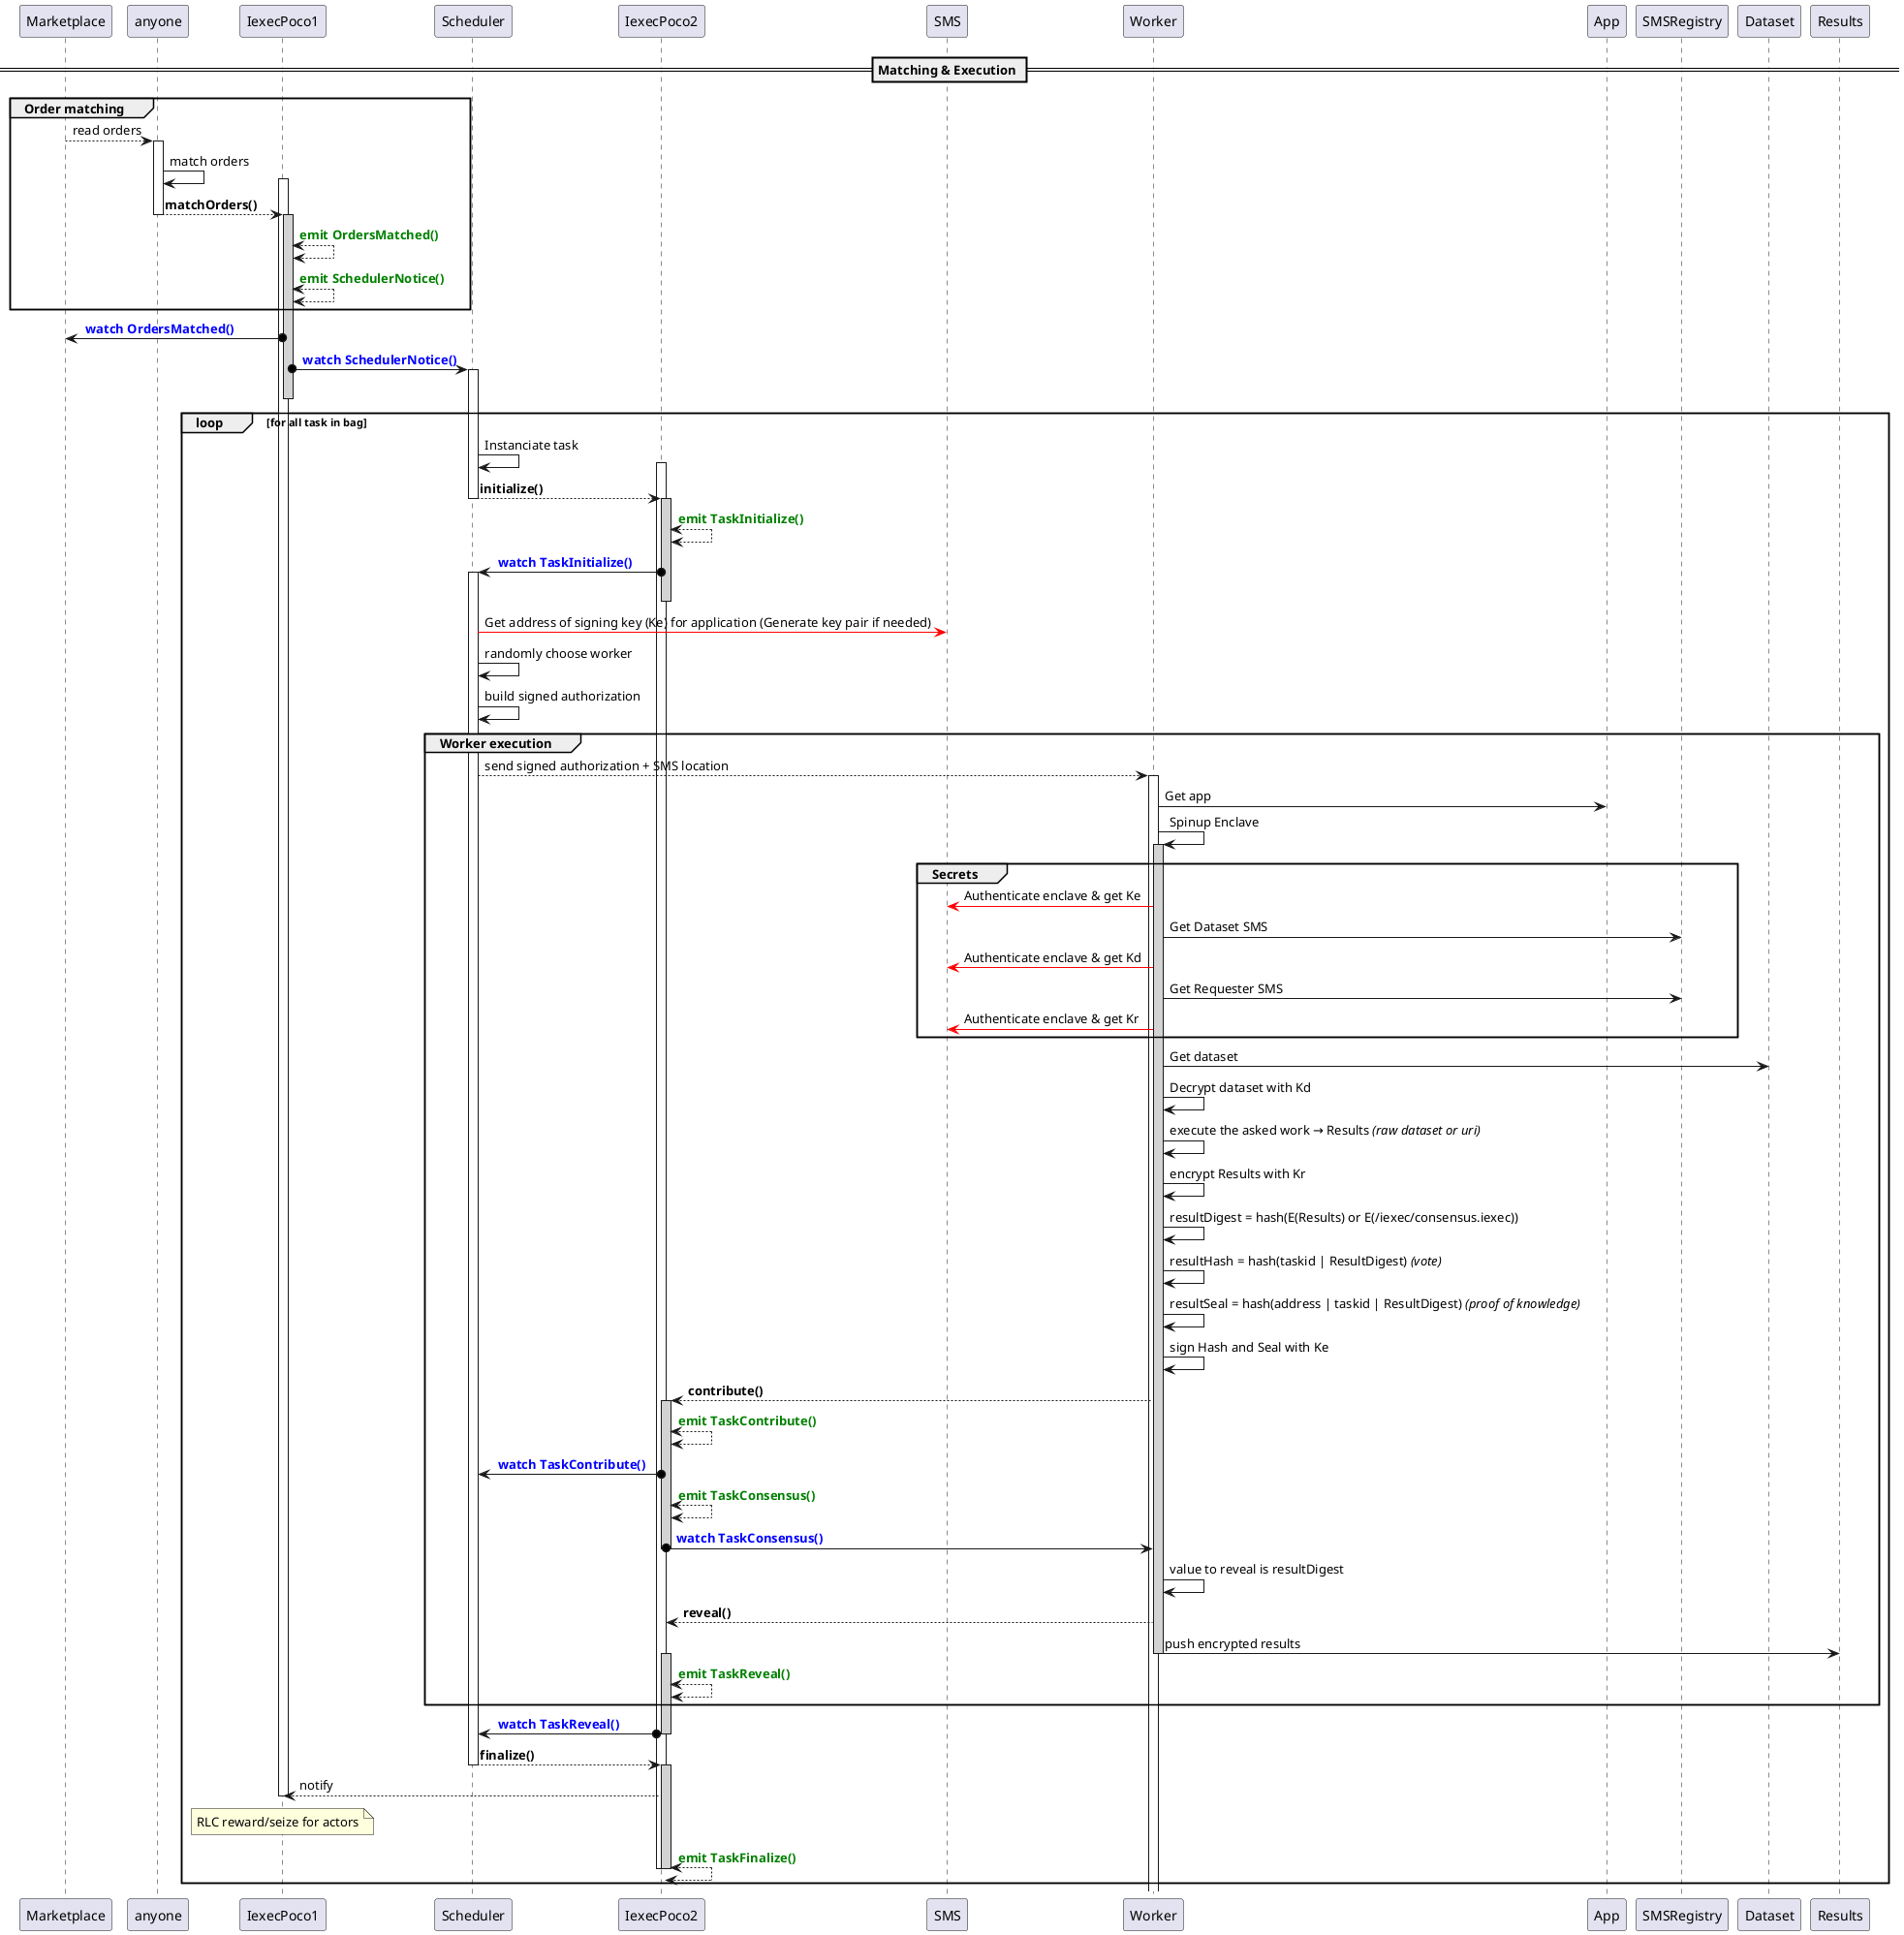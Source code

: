 @startuml

== Matching & Execution ==
group Order matching
	Marketplace --> anyone  : read orders
	activate anyone
	anyone -> anyone : match orders
	activate IexecPoco1
	anyone --> IexecPoco1 : <b>matchOrders()
	deactivate anyone
	activate IexecPoco1 #lightgrey
	IexecPoco1 <--> IexecPoco1 : <font color=green><b>emit OrdersMatched()
	IexecPoco1 <--> IexecPoco1 : <font color=green><b>emit SchedulerNotice()
end

IexecPoco1 o-> Marketplace : <font color=blue><b> watch OrdersMatched()
IexecPoco1 o-> Scheduler : <font color=blue><b> watch SchedulerNotice()
activate Scheduler
deactivate IexecPoco1

loop for all task in bag

	Scheduler -> Scheduler : Instanciate task
	activate IexecPoco2
	Scheduler --> IexecPoco2 : <b>initialize()
	deactivate Scheduler
	activate IexecPoco2 #lightgrey
	IexecPoco2 <--> IexecPoco2 : <font color=green><b>emit TaskInitialize()
	IexecPoco2 o-> Scheduler : <font color=blue><b> watch TaskInitialize()
	activate Scheduler
	deactivate IexecPoco2

	Scheduler -[#red]> SMS : Get address of signing key (Ke) for application (Generate key pair if needed)
	Scheduler -> Scheduler : randomly choose worker
	Scheduler -> Scheduler : build signed authorization
	group Worker execution

		Scheduler --> Worker : send signed authorization + SMS location
		activate Worker

		Worker  -> App : Get app

		Worker -> Worker : Spinup Enclave
		activate Worker #lightgrey

		group Secrets
			Worker -[#red]> SMS : Authenticate enclave & get Ke

			Worker -> SMSRegistry : Get Dataset SMS
			Worker -[#red]> SMS : Authenticate enclave & get Kd

			Worker -> SMSRegistry : Get Requester SMS
			Worker -[#red]> SMS : Authenticate enclave & get Kr
		end group

		Worker -> Dataset : Get dataset
		Worker -> Worker : Decrypt dataset with Kd

		Worker -> Worker : execute the asked work → Results //(raw dataset or uri)//
		Worker -> Worker : encrypt Results with Kr
		Worker -> Worker : resultDigest = hash(E(Results) or E(/iexec/consensus.iexec))
		Worker -> Worker : resultHash = hash(taskid | ResultDigest) //(vote)//
		Worker -> Worker : resultSeal = hash(address | taskid | ResultDigest) //(proof of knowledge)//
		Worker -> Worker : sign Hash and Seal with Ke
		Worker --> IexecPoco2 : <b>contribute()
		activate IexecPoco2 #lightgrey
		IexecPoco2 <--> IexecPoco2 : <font color=green><b>emit TaskContribute()
		IexecPoco2 o-> Scheduler : <font color=blue><b> watch TaskContribute()
		IexecPoco2 <--> IexecPoco2 : <font color=green><b>emit TaskConsensus()
		IexecPoco2 o-> Worker : <font color=blue><b> watch TaskConsensus()
		deactivate IexecPoco2
		Worker -> Worker : value to reveal is resultDigest
		Worker --> IexecPoco2 : <b>reveal()
		Worker -> Results : push encrypted results
		deactivate  Worker
		activate IexecPoco2 #lightgrey
		IexecPoco2 <--> IexecPoco2 : <font color=green><b>emit TaskReveal()
		end

	IexecPoco2 o-> Scheduler : <font color=blue><b> watch TaskReveal()
	deactivate IexecPoco2
	Scheduler --> IexecPoco2 : <b>finalize()
	deactivate Scheduler
	activate IexecPoco2 #lightgrey
	IexecPoco2 --> IexecPoco1 : notify
	note over IexecPoco1 : RLC reward/seize for actors
	deactivate IexecPoco1
	IexecPoco2 <--> IexecPoco2 : <font color=green><b>emit TaskFinalize()
	deactivate IexecPoco2
	deactivate IexecPoco2
	
end
@enduml
